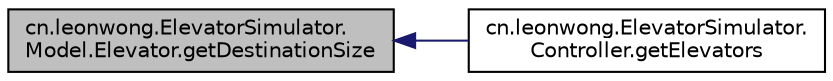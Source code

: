 digraph "cn.leonwong.ElevatorSimulator.Model.Elevator.getDestinationSize"
{
  edge [fontname="Helvetica",fontsize="10",labelfontname="Helvetica",labelfontsize="10"];
  node [fontname="Helvetica",fontsize="10",shape=record];
  rankdir="LR";
  Node9 [label="cn.leonwong.ElevatorSimulator.\lModel.Elevator.getDestinationSize",height=0.2,width=0.4,color="black", fillcolor="grey75", style="filled", fontcolor="black"];
  Node9 -> Node10 [dir="back",color="midnightblue",fontsize="10",style="solid",fontname="Helvetica"];
  Node10 [label="cn.leonwong.ElevatorSimulator.\lController.getElevators",height=0.2,width=0.4,color="black", fillcolor="white", style="filled",URL="$classcn_1_1leonwong_1_1_elevator_simulator_1_1_controller.html#a5fc22eca3d2b6079eff285cb47528202"];
}
